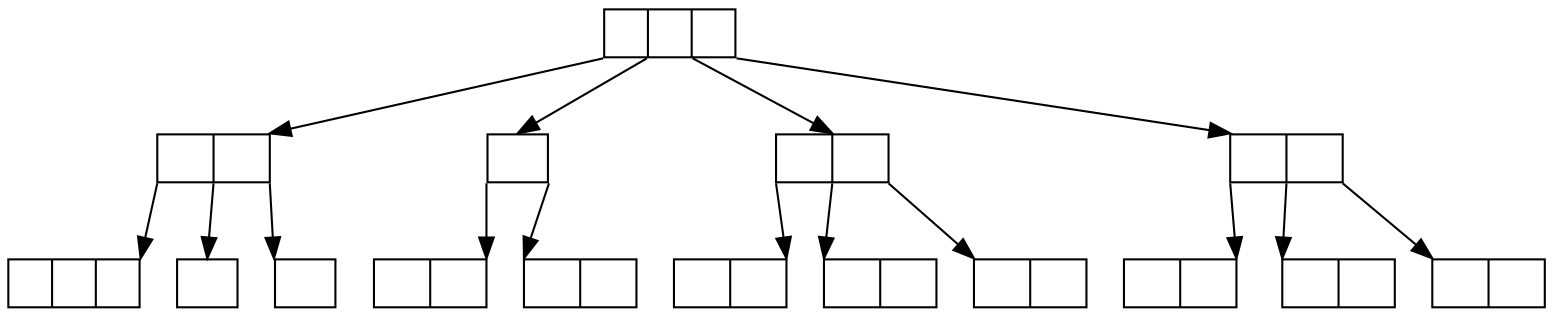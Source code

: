 digraph b5 {
    //Global graph settings
    graph[splines="false",ordering="out"];
    node [shape = record,height=.1,label="<f0>|<f1> "];

    //Special labels
    n0[label="<f0>|<f1>|<f2>"];
    n2[label="<f0>",width=.4];
    n5[label="<f0>|<f1>|<f2>"];
    n6[label="<f0>"width=.4];
    n7[label="<f0>"width=.4];

    //Root node
    n0:f0:sw -> n1:f1:ne;
    n0:f0:se -> n2:f0:n;
    n0:f1:se -> n3:f0:ne;
    n0:f2:se -> n4:f0:nw;

    //Left child of root
    n1:f0:sw -> n5:f2:ne;
    n1:f0:se -> n6:f0:n;
    n1:f1:se -> n7:f0:nw;

    //Center left child of root
    n2:f0:sw -> n8:f1:ne;
    n2:f0:se -> n9:f0:nw;

    //Center right child of root
    n3:f0:sw -> n10:f1:ne;
    n3:f1:sw -> n11:f0:nw;
    n3:f1:se -> n12:f0:nw;

    //Right child of root
    n4:f0:sw -> n13:f1:ne;
    n4:f1:sw -> n14:f0:nw;
    n4:f1:se -> n15:f0:nw;
}